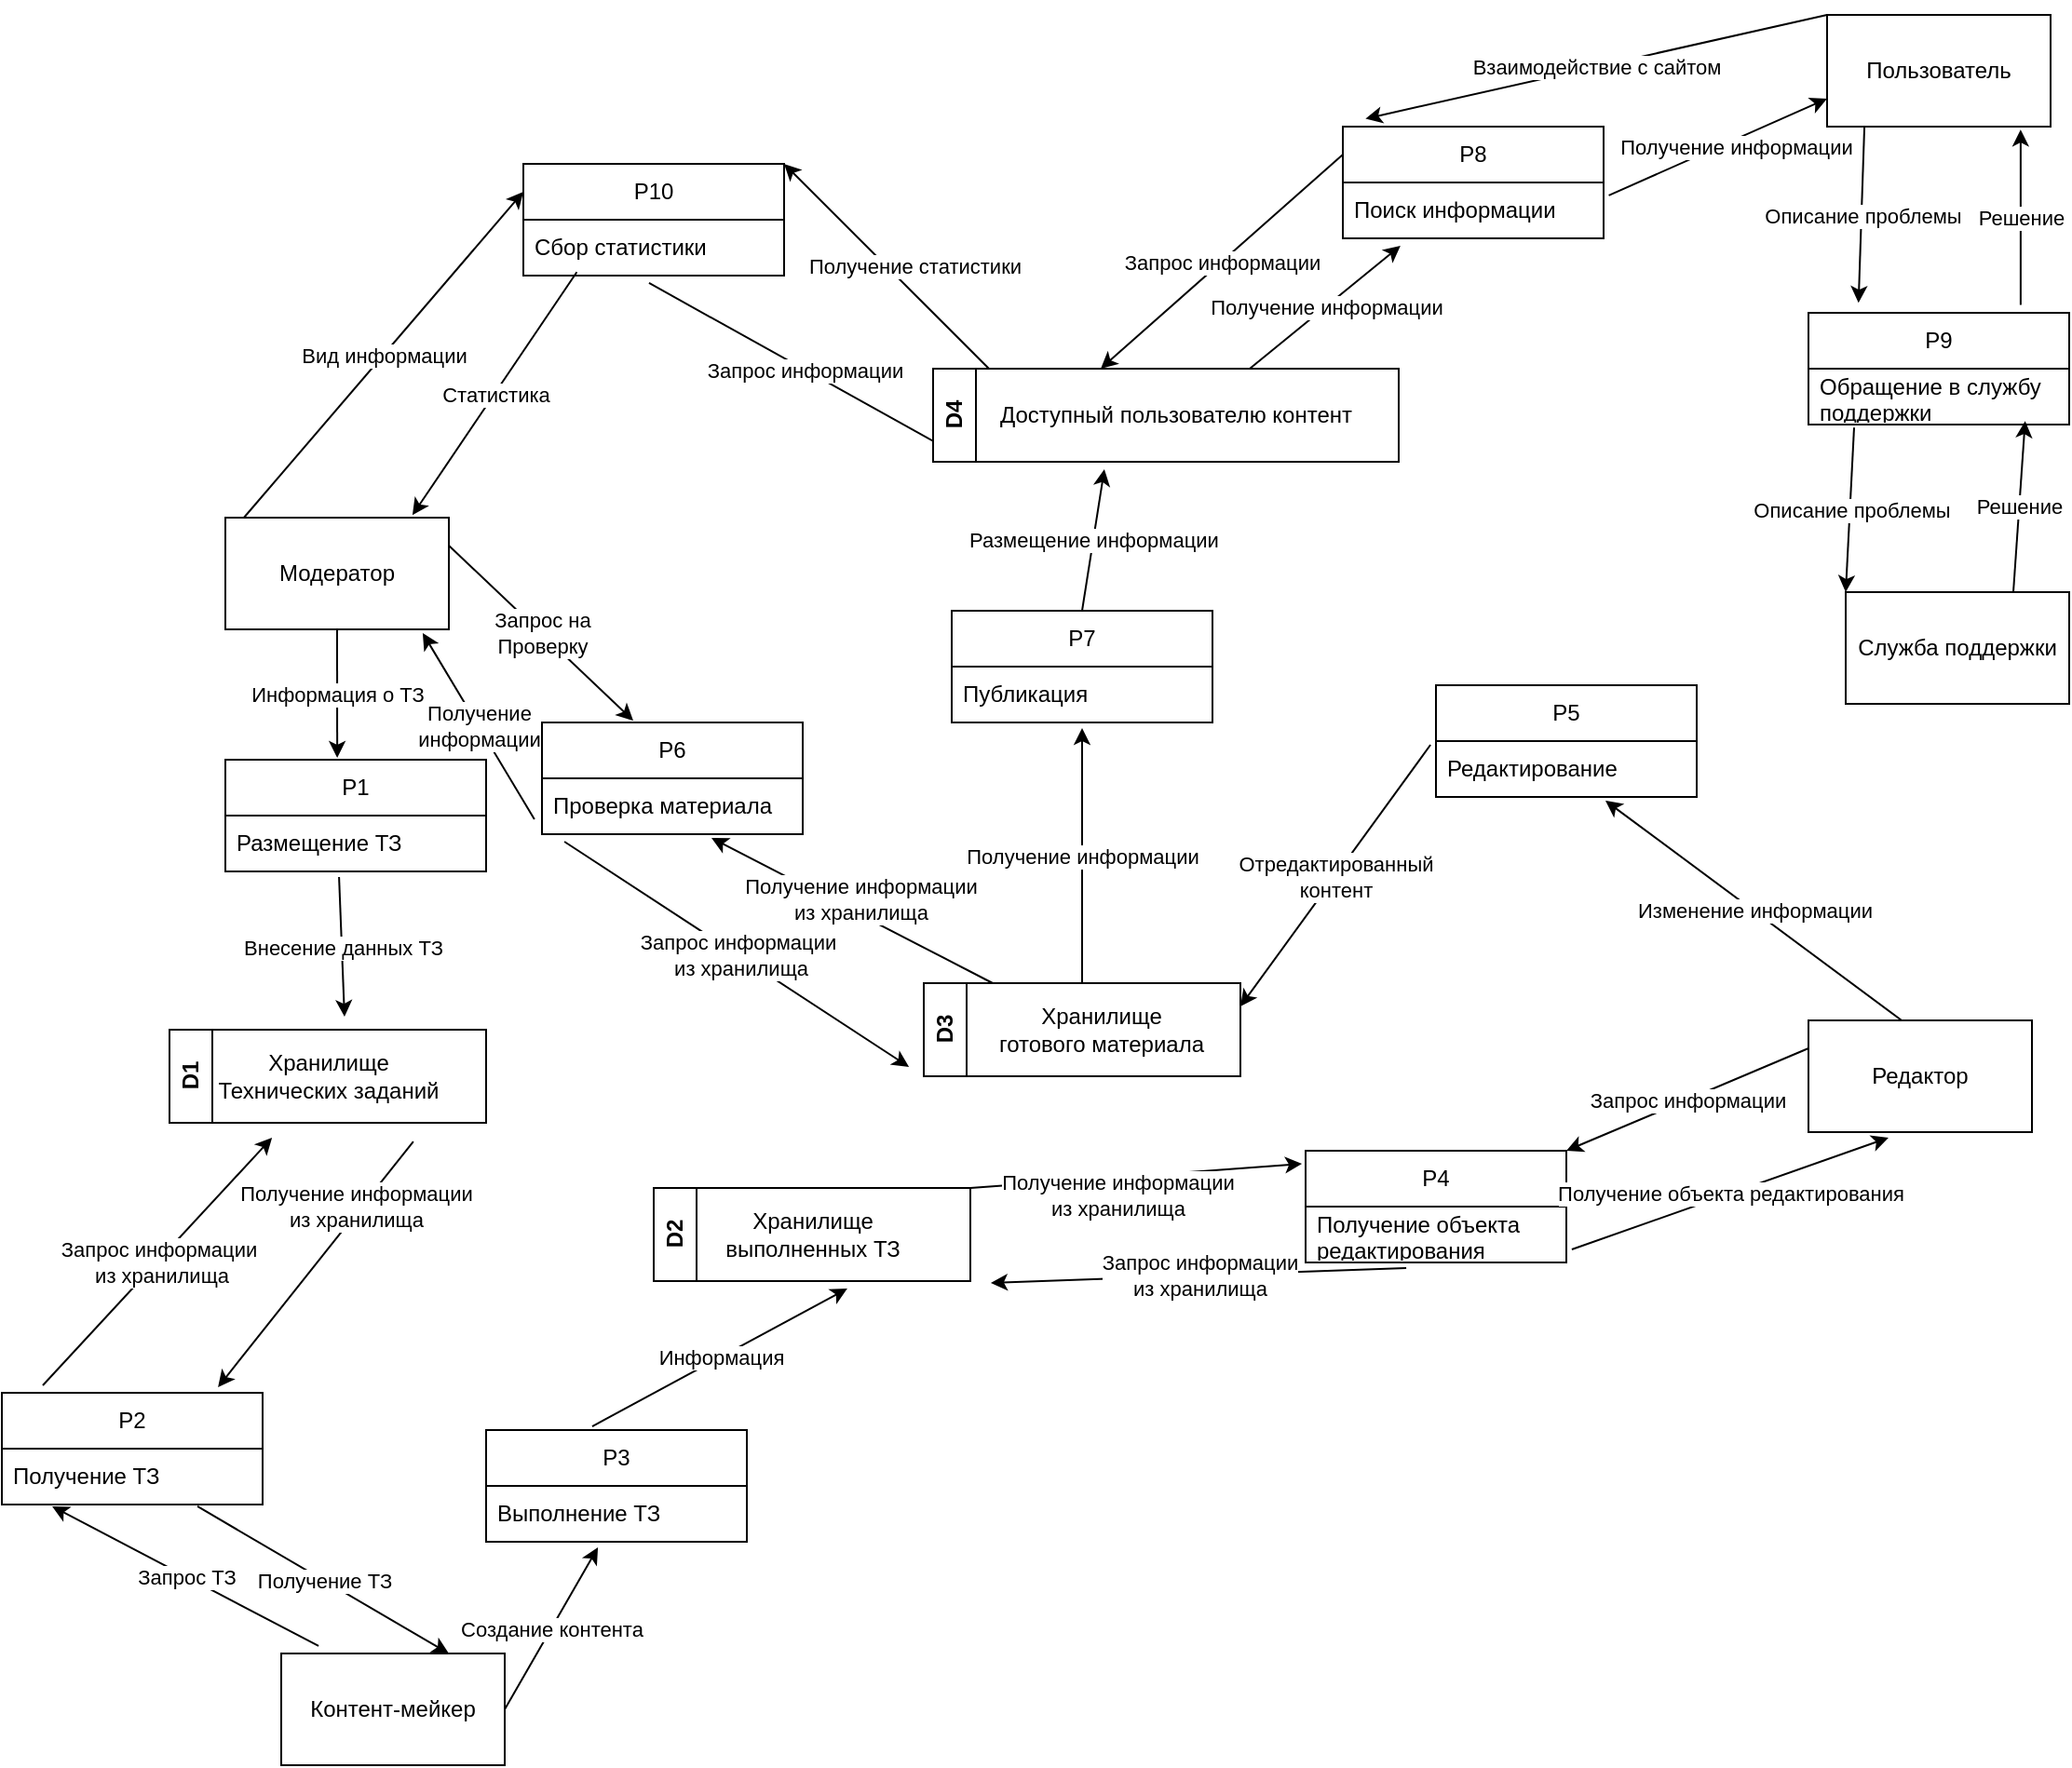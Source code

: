 <mxfile version="21.3.6" type="github">
  <diagram name="Страница 1" id="i-GliHA-8aLdqKmycOwT">
    <mxGraphModel dx="1969" dy="2096" grid="1" gridSize="10" guides="1" tooltips="1" connect="1" arrows="1" fold="1" page="1" pageScale="1" pageWidth="827" pageHeight="1169" math="0" shadow="0">
      <root>
        <mxCell id="0" />
        <mxCell id="1" parent="0" />
        <mxCell id="TMbMvBfTWcGdBChsrJtH-1" value="Модератор" style="rounded=0;whiteSpace=wrap;html=1;" vertex="1" parent="1">
          <mxGeometry x="220" y="70" width="120" height="60" as="geometry" />
        </mxCell>
        <mxCell id="TMbMvBfTWcGdBChsrJtH-2" value="P1" style="swimlane;fontStyle=0;childLayout=stackLayout;horizontal=1;startSize=30;horizontalStack=0;resizeParent=1;resizeParentMax=0;resizeLast=0;collapsible=1;marginBottom=0;whiteSpace=wrap;html=1;" vertex="1" parent="1">
          <mxGeometry x="220" y="200" width="140" height="60" as="geometry" />
        </mxCell>
        <mxCell id="TMbMvBfTWcGdBChsrJtH-3" value="Размещение ТЗ" style="text;strokeColor=none;fillColor=none;align=left;verticalAlign=middle;spacingLeft=4;spacingRight=4;overflow=hidden;points=[[0,0.5],[1,0.5]];portConstraint=eastwest;rotatable=0;whiteSpace=wrap;html=1;" vertex="1" parent="TMbMvBfTWcGdBChsrJtH-2">
          <mxGeometry y="30" width="140" height="30" as="geometry" />
        </mxCell>
        <mxCell id="TMbMvBfTWcGdBChsrJtH-6" value="" style="endArrow=classic;html=1;rounded=0;exitX=0.5;exitY=1;exitDx=0;exitDy=0;entryX=0.429;entryY=-0.017;entryDx=0;entryDy=0;entryPerimeter=0;" edge="1" parent="1" source="TMbMvBfTWcGdBChsrJtH-1" target="TMbMvBfTWcGdBChsrJtH-2">
          <mxGeometry relative="1" as="geometry">
            <mxPoint x="360" y="410" as="sourcePoint" />
            <mxPoint x="460" y="410" as="targetPoint" />
          </mxGeometry>
        </mxCell>
        <mxCell id="TMbMvBfTWcGdBChsrJtH-7" value="Информация о ТЗ" style="edgeLabel;resizable=0;html=1;align=center;verticalAlign=middle;" connectable="0" vertex="1" parent="TMbMvBfTWcGdBChsrJtH-6">
          <mxGeometry relative="1" as="geometry" />
        </mxCell>
        <mxCell id="TMbMvBfTWcGdBChsrJtH-13" value="" style="endArrow=classic;html=1;rounded=0;exitX=0.436;exitY=1.1;exitDx=0;exitDy=0;exitPerimeter=0;entryX=0.457;entryY=-0.033;entryDx=0;entryDy=0;entryPerimeter=0;" edge="1" parent="1" source="TMbMvBfTWcGdBChsrJtH-3">
          <mxGeometry relative="1" as="geometry">
            <mxPoint x="360" y="410" as="sourcePoint" />
            <mxPoint x="283.98" y="338.02" as="targetPoint" />
          </mxGeometry>
        </mxCell>
        <mxCell id="TMbMvBfTWcGdBChsrJtH-14" value="Внесение данных ТЗ" style="edgeLabel;resizable=0;html=1;align=center;verticalAlign=middle;" connectable="0" vertex="1" parent="TMbMvBfTWcGdBChsrJtH-13">
          <mxGeometry relative="1" as="geometry" />
        </mxCell>
        <mxCell id="TMbMvBfTWcGdBChsrJtH-19" value="Контент-мейкер" style="rounded=0;whiteSpace=wrap;html=1;" vertex="1" parent="1">
          <mxGeometry x="250" y="680" width="120" height="60" as="geometry" />
        </mxCell>
        <mxCell id="TMbMvBfTWcGdBChsrJtH-22" value="P2" style="swimlane;fontStyle=0;childLayout=stackLayout;horizontal=1;startSize=30;horizontalStack=0;resizeParent=1;resizeParentMax=0;resizeLast=0;collapsible=1;marginBottom=0;whiteSpace=wrap;html=1;" vertex="1" parent="1">
          <mxGeometry x="100" y="540" width="140" height="60" as="geometry" />
        </mxCell>
        <mxCell id="TMbMvBfTWcGdBChsrJtH-23" value="Получение ТЗ" style="text;strokeColor=none;fillColor=none;align=left;verticalAlign=middle;spacingLeft=4;spacingRight=4;overflow=hidden;points=[[0,0.5],[1,0.5]];portConstraint=eastwest;rotatable=0;whiteSpace=wrap;html=1;" vertex="1" parent="TMbMvBfTWcGdBChsrJtH-22">
          <mxGeometry y="30" width="140" height="30" as="geometry" />
        </mxCell>
        <mxCell id="TMbMvBfTWcGdBChsrJtH-26" value="" style="endArrow=classic;html=1;rounded=0;exitX=0.167;exitY=-0.067;exitDx=0;exitDy=0;exitPerimeter=0;entryX=0.193;entryY=1.033;entryDx=0;entryDy=0;entryPerimeter=0;" edge="1" parent="1" source="TMbMvBfTWcGdBChsrJtH-19" target="TMbMvBfTWcGdBChsrJtH-23">
          <mxGeometry relative="1" as="geometry">
            <mxPoint x="360" y="410" as="sourcePoint" />
            <mxPoint x="460" y="410" as="targetPoint" />
          </mxGeometry>
        </mxCell>
        <mxCell id="TMbMvBfTWcGdBChsrJtH-27" value="Запрос ТЗ" style="edgeLabel;resizable=0;html=1;align=center;verticalAlign=middle;" connectable="0" vertex="1" parent="TMbMvBfTWcGdBChsrJtH-26">
          <mxGeometry relative="1" as="geometry" />
        </mxCell>
        <mxCell id="TMbMvBfTWcGdBChsrJtH-28" value="" style="endArrow=classic;html=1;rounded=0;exitX=0.75;exitY=1.033;exitDx=0;exitDy=0;exitPerimeter=0;entryX=0.75;entryY=0;entryDx=0;entryDy=0;" edge="1" parent="1" source="TMbMvBfTWcGdBChsrJtH-23" target="TMbMvBfTWcGdBChsrJtH-19">
          <mxGeometry relative="1" as="geometry">
            <mxPoint x="360" y="410" as="sourcePoint" />
            <mxPoint x="460" y="410" as="targetPoint" />
          </mxGeometry>
        </mxCell>
        <mxCell id="TMbMvBfTWcGdBChsrJtH-29" value="Получение ТЗ" style="edgeLabel;resizable=0;html=1;align=center;verticalAlign=middle;" connectable="0" vertex="1" parent="TMbMvBfTWcGdBChsrJtH-28">
          <mxGeometry relative="1" as="geometry" />
        </mxCell>
        <mxCell id="TMbMvBfTWcGdBChsrJtH-30" value="" style="endArrow=classic;html=1;rounded=0;exitX=0.157;exitY=-0.067;exitDx=0;exitDy=0;exitPerimeter=0;entryX=0.179;entryY=1.1;entryDx=0;entryDy=0;entryPerimeter=0;" edge="1" parent="1" source="TMbMvBfTWcGdBChsrJtH-22">
          <mxGeometry relative="1" as="geometry">
            <mxPoint x="360" y="410" as="sourcePoint" />
            <mxPoint x="245.06" y="403" as="targetPoint" />
          </mxGeometry>
        </mxCell>
        <mxCell id="TMbMvBfTWcGdBChsrJtH-31" value="Запрос информации&lt;br&gt;&amp;nbsp;из хранилища" style="edgeLabel;resizable=0;html=1;align=center;verticalAlign=middle;" connectable="0" vertex="1" parent="TMbMvBfTWcGdBChsrJtH-30">
          <mxGeometry relative="1" as="geometry" />
        </mxCell>
        <mxCell id="TMbMvBfTWcGdBChsrJtH-32" value="" style="endArrow=classic;html=1;rounded=0;exitX=0.721;exitY=1.167;exitDx=0;exitDy=0;exitPerimeter=0;entryX=0.829;entryY=-0.05;entryDx=0;entryDy=0;entryPerimeter=0;" edge="1" parent="1" target="TMbMvBfTWcGdBChsrJtH-22">
          <mxGeometry relative="1" as="geometry">
            <mxPoint x="320.94" y="405.01" as="sourcePoint" />
            <mxPoint x="460" y="410" as="targetPoint" />
          </mxGeometry>
        </mxCell>
        <mxCell id="TMbMvBfTWcGdBChsrJtH-33" value="Получение информации&lt;br&gt;из хранилища" style="edgeLabel;resizable=0;html=1;align=center;verticalAlign=middle;" connectable="0" vertex="1" parent="TMbMvBfTWcGdBChsrJtH-32">
          <mxGeometry relative="1" as="geometry">
            <mxPoint x="21" y="-31" as="offset" />
          </mxGeometry>
        </mxCell>
        <mxCell id="TMbMvBfTWcGdBChsrJtH-34" value="P3" style="swimlane;fontStyle=0;childLayout=stackLayout;horizontal=1;startSize=30;horizontalStack=0;resizeParent=1;resizeParentMax=0;resizeLast=0;collapsible=1;marginBottom=0;whiteSpace=wrap;html=1;" vertex="1" parent="1">
          <mxGeometry x="360" y="560" width="140" height="60" as="geometry" />
        </mxCell>
        <mxCell id="TMbMvBfTWcGdBChsrJtH-35" value="Выполнение ТЗ" style="text;strokeColor=none;fillColor=none;align=left;verticalAlign=middle;spacingLeft=4;spacingRight=4;overflow=hidden;points=[[0,0.5],[1,0.5]];portConstraint=eastwest;rotatable=0;whiteSpace=wrap;html=1;" vertex="1" parent="TMbMvBfTWcGdBChsrJtH-34">
          <mxGeometry y="30" width="140" height="30" as="geometry" />
        </mxCell>
        <mxCell id="TMbMvBfTWcGdBChsrJtH-38" value="" style="endArrow=classic;html=1;rounded=0;exitX=1;exitY=0.5;exitDx=0;exitDy=0;entryX=0.429;entryY=1.1;entryDx=0;entryDy=0;entryPerimeter=0;" edge="1" parent="1" source="TMbMvBfTWcGdBChsrJtH-19" target="TMbMvBfTWcGdBChsrJtH-35">
          <mxGeometry relative="1" as="geometry">
            <mxPoint x="360" y="410" as="sourcePoint" />
            <mxPoint x="460" y="410" as="targetPoint" />
          </mxGeometry>
        </mxCell>
        <mxCell id="TMbMvBfTWcGdBChsrJtH-39" value="Создание контента" style="edgeLabel;resizable=0;html=1;align=center;verticalAlign=middle;" connectable="0" vertex="1" parent="TMbMvBfTWcGdBChsrJtH-38">
          <mxGeometry relative="1" as="geometry" />
        </mxCell>
        <mxCell id="TMbMvBfTWcGdBChsrJtH-44" value="" style="endArrow=classic;html=1;rounded=0;exitX=0.407;exitY=-0.033;exitDx=0;exitDy=0;exitPerimeter=0;entryX=0.457;entryY=1.133;entryDx=0;entryDy=0;entryPerimeter=0;" edge="1" parent="1" source="TMbMvBfTWcGdBChsrJtH-34">
          <mxGeometry relative="1" as="geometry">
            <mxPoint x="360" y="410" as="sourcePoint" />
            <mxPoint x="553.98" y="483.99" as="targetPoint" />
          </mxGeometry>
        </mxCell>
        <mxCell id="TMbMvBfTWcGdBChsrJtH-45" value="Информация" style="edgeLabel;resizable=0;html=1;align=center;verticalAlign=middle;" connectable="0" vertex="1" parent="TMbMvBfTWcGdBChsrJtH-44">
          <mxGeometry relative="1" as="geometry" />
        </mxCell>
        <mxCell id="TMbMvBfTWcGdBChsrJtH-50" value="Редактор" style="rounded=0;whiteSpace=wrap;html=1;" vertex="1" parent="1">
          <mxGeometry x="1070" y="340" width="120" height="60" as="geometry" />
        </mxCell>
        <mxCell id="TMbMvBfTWcGdBChsrJtH-51" value="P4" style="swimlane;fontStyle=0;childLayout=stackLayout;horizontal=1;startSize=30;horizontalStack=0;resizeParent=1;resizeParentMax=0;resizeLast=0;collapsible=1;marginBottom=0;whiteSpace=wrap;html=1;" vertex="1" parent="1">
          <mxGeometry x="800" y="410" width="140" height="60" as="geometry" />
        </mxCell>
        <mxCell id="TMbMvBfTWcGdBChsrJtH-52" value="Получение объекта редактирования" style="text;strokeColor=none;fillColor=none;align=left;verticalAlign=middle;spacingLeft=4;spacingRight=4;overflow=hidden;points=[[0,0.5],[1,0.5]];portConstraint=eastwest;rotatable=0;whiteSpace=wrap;html=1;" vertex="1" parent="TMbMvBfTWcGdBChsrJtH-51">
          <mxGeometry y="30" width="140" height="30" as="geometry" />
        </mxCell>
        <mxCell id="TMbMvBfTWcGdBChsrJtH-55" value="" style="endArrow=classic;html=1;rounded=0;exitX=0;exitY=0.25;exitDx=0;exitDy=0;entryX=1;entryY=0;entryDx=0;entryDy=0;" edge="1" parent="1" source="TMbMvBfTWcGdBChsrJtH-50" target="TMbMvBfTWcGdBChsrJtH-51">
          <mxGeometry relative="1" as="geometry">
            <mxPoint x="360" y="410" as="sourcePoint" />
            <mxPoint x="460" y="410" as="targetPoint" />
          </mxGeometry>
        </mxCell>
        <mxCell id="TMbMvBfTWcGdBChsrJtH-56" value="Запрос информации" style="edgeLabel;resizable=0;html=1;align=center;verticalAlign=middle;" connectable="0" vertex="1" parent="TMbMvBfTWcGdBChsrJtH-55">
          <mxGeometry relative="1" as="geometry" />
        </mxCell>
        <mxCell id="TMbMvBfTWcGdBChsrJtH-57" value="" style="endArrow=classic;html=1;rounded=0;entryX=0.358;entryY=1.05;entryDx=0;entryDy=0;entryPerimeter=0;exitX=1.021;exitY=0.767;exitDx=0;exitDy=0;exitPerimeter=0;" edge="1" parent="1" source="TMbMvBfTWcGdBChsrJtH-52" target="TMbMvBfTWcGdBChsrJtH-50">
          <mxGeometry relative="1" as="geometry">
            <mxPoint x="900" y="450" as="sourcePoint" />
            <mxPoint x="460" y="410" as="targetPoint" />
          </mxGeometry>
        </mxCell>
        <mxCell id="TMbMvBfTWcGdBChsrJtH-58" value="Получение объекта редактирования" style="edgeLabel;resizable=0;html=1;align=center;verticalAlign=middle;" connectable="0" vertex="1" parent="TMbMvBfTWcGdBChsrJtH-57">
          <mxGeometry relative="1" as="geometry" />
        </mxCell>
        <mxCell id="TMbMvBfTWcGdBChsrJtH-59" value="" style="endArrow=classic;html=1;rounded=0;exitX=0.386;exitY=1.1;exitDx=0;exitDy=0;exitPerimeter=0;entryX=1.007;entryY=1.033;entryDx=0;entryDy=0;entryPerimeter=0;" edge="1" parent="1" source="TMbMvBfTWcGdBChsrJtH-52">
          <mxGeometry relative="1" as="geometry">
            <mxPoint x="740" y="380" as="sourcePoint" />
            <mxPoint x="630.98" y="480.99" as="targetPoint" />
          </mxGeometry>
        </mxCell>
        <mxCell id="TMbMvBfTWcGdBChsrJtH-60" value="Запрос информации&lt;br&gt;из хранилища" style="edgeLabel;resizable=0;html=1;align=center;verticalAlign=middle;" connectable="0" vertex="1" parent="TMbMvBfTWcGdBChsrJtH-59">
          <mxGeometry relative="1" as="geometry" />
        </mxCell>
        <mxCell id="TMbMvBfTWcGdBChsrJtH-61" value="" style="endArrow=classic;html=1;rounded=0;entryX=-0.014;entryY=0.117;entryDx=0;entryDy=0;entryPerimeter=0;exitX=1;exitY=0;exitDx=0;exitDy=0;" edge="1" parent="1" source="TMbMvBfTWcGdBChsrJtH-146" target="TMbMvBfTWcGdBChsrJtH-51">
          <mxGeometry relative="1" as="geometry">
            <mxPoint x="589" y="419" as="sourcePoint" />
            <mxPoint x="460" y="410" as="targetPoint" />
          </mxGeometry>
        </mxCell>
        <mxCell id="TMbMvBfTWcGdBChsrJtH-62" value="Получение информации&lt;br&gt;из хранилища" style="edgeLabel;resizable=0;html=1;align=center;verticalAlign=middle;" connectable="0" vertex="1" parent="TMbMvBfTWcGdBChsrJtH-61">
          <mxGeometry relative="1" as="geometry">
            <mxPoint x="-11" y="10" as="offset" />
          </mxGeometry>
        </mxCell>
        <mxCell id="TMbMvBfTWcGdBChsrJtH-63" value="P5" style="swimlane;fontStyle=0;childLayout=stackLayout;horizontal=1;startSize=30;horizontalStack=0;resizeParent=1;resizeParentMax=0;resizeLast=0;collapsible=1;marginBottom=0;whiteSpace=wrap;html=1;" vertex="1" parent="1">
          <mxGeometry x="870" y="160" width="140" height="60" as="geometry" />
        </mxCell>
        <mxCell id="TMbMvBfTWcGdBChsrJtH-64" value="Редактирование" style="text;strokeColor=none;fillColor=none;align=left;verticalAlign=middle;spacingLeft=4;spacingRight=4;overflow=hidden;points=[[0,0.5],[1,0.5]];portConstraint=eastwest;rotatable=0;whiteSpace=wrap;html=1;" vertex="1" parent="TMbMvBfTWcGdBChsrJtH-63">
          <mxGeometry y="30" width="140" height="30" as="geometry" />
        </mxCell>
        <mxCell id="TMbMvBfTWcGdBChsrJtH-67" value="" style="endArrow=classic;html=1;rounded=0;entryX=0.65;entryY=1.067;entryDx=0;entryDy=0;entryPerimeter=0;exitX=0.417;exitY=0;exitDx=0;exitDy=0;exitPerimeter=0;" edge="1" parent="1" source="TMbMvBfTWcGdBChsrJtH-50" target="TMbMvBfTWcGdBChsrJtH-64">
          <mxGeometry relative="1" as="geometry">
            <mxPoint x="360" y="410" as="sourcePoint" />
            <mxPoint x="460" y="410" as="targetPoint" />
          </mxGeometry>
        </mxCell>
        <mxCell id="TMbMvBfTWcGdBChsrJtH-68" value="Изменение информации" style="edgeLabel;resizable=0;html=1;align=center;verticalAlign=middle;" connectable="0" vertex="1" parent="TMbMvBfTWcGdBChsrJtH-67">
          <mxGeometry relative="1" as="geometry" />
        </mxCell>
        <mxCell id="TMbMvBfTWcGdBChsrJtH-73" value="" style="endArrow=classic;html=1;rounded=0;exitX=-0.021;exitY=0.067;exitDx=0;exitDy=0;exitPerimeter=0;entryX=1;entryY=0.25;entryDx=0;entryDy=0;" edge="1" parent="1" source="TMbMvBfTWcGdBChsrJtH-64" target="TMbMvBfTWcGdBChsrJtH-148">
          <mxGeometry relative="1" as="geometry">
            <mxPoint x="360" y="410" as="sourcePoint" />
            <mxPoint x="730.98" y="343" as="targetPoint" />
          </mxGeometry>
        </mxCell>
        <mxCell id="TMbMvBfTWcGdBChsrJtH-74" value="Отредактированный&lt;br&gt;контент" style="edgeLabel;resizable=0;html=1;align=center;verticalAlign=middle;" connectable="0" vertex="1" parent="TMbMvBfTWcGdBChsrJtH-73">
          <mxGeometry relative="1" as="geometry" />
        </mxCell>
        <mxCell id="TMbMvBfTWcGdBChsrJtH-76" value="P6" style="swimlane;fontStyle=0;childLayout=stackLayout;horizontal=1;startSize=30;horizontalStack=0;resizeParent=1;resizeParentMax=0;resizeLast=0;collapsible=1;marginBottom=0;whiteSpace=wrap;html=1;" vertex="1" parent="1">
          <mxGeometry x="390" y="180" width="140" height="60" as="geometry" />
        </mxCell>
        <mxCell id="TMbMvBfTWcGdBChsrJtH-79" value="Проверка материала" style="text;strokeColor=none;fillColor=none;align=left;verticalAlign=middle;spacingLeft=4;spacingRight=4;overflow=hidden;points=[[0,0.5],[1,0.5]];portConstraint=eastwest;rotatable=0;whiteSpace=wrap;html=1;" vertex="1" parent="TMbMvBfTWcGdBChsrJtH-76">
          <mxGeometry y="30" width="140" height="30" as="geometry" />
        </mxCell>
        <mxCell id="TMbMvBfTWcGdBChsrJtH-80" value="" style="endArrow=classic;html=1;rounded=0;entryX=0.883;entryY=1.033;entryDx=0;entryDy=0;entryPerimeter=0;exitX=-0.029;exitY=0.733;exitDx=0;exitDy=0;exitPerimeter=0;" edge="1" parent="1" source="TMbMvBfTWcGdBChsrJtH-79" target="TMbMvBfTWcGdBChsrJtH-1">
          <mxGeometry relative="1" as="geometry">
            <mxPoint x="450" y="390" as="sourcePoint" />
            <mxPoint x="550" y="390" as="targetPoint" />
          </mxGeometry>
        </mxCell>
        <mxCell id="TMbMvBfTWcGdBChsrJtH-81" value="Получение&lt;br&gt;информации" style="edgeLabel;resizable=0;html=1;align=center;verticalAlign=middle;" connectable="0" vertex="1" parent="TMbMvBfTWcGdBChsrJtH-80">
          <mxGeometry relative="1" as="geometry" />
        </mxCell>
        <mxCell id="TMbMvBfTWcGdBChsrJtH-84" value="" style="endArrow=classic;html=1;rounded=0;exitX=1;exitY=0.25;exitDx=0;exitDy=0;entryX=0.35;entryY=-0.017;entryDx=0;entryDy=0;entryPerimeter=0;" edge="1" parent="1" source="TMbMvBfTWcGdBChsrJtH-1" target="TMbMvBfTWcGdBChsrJtH-76">
          <mxGeometry relative="1" as="geometry">
            <mxPoint x="360" y="410" as="sourcePoint" />
            <mxPoint x="460" y="410" as="targetPoint" />
          </mxGeometry>
        </mxCell>
        <mxCell id="TMbMvBfTWcGdBChsrJtH-85" value="Запрос на&lt;br&gt;Проверку" style="edgeLabel;resizable=0;html=1;align=center;verticalAlign=middle;" connectable="0" vertex="1" parent="TMbMvBfTWcGdBChsrJtH-84">
          <mxGeometry relative="1" as="geometry" />
        </mxCell>
        <mxCell id="TMbMvBfTWcGdBChsrJtH-88" value="" style="endArrow=classic;html=1;rounded=0;exitX=0.086;exitY=1.133;exitDx=0;exitDy=0;exitPerimeter=0;entryX=-0.021;entryY=0.833;entryDx=0;entryDy=0;entryPerimeter=0;" edge="1" parent="1" source="TMbMvBfTWcGdBChsrJtH-79">
          <mxGeometry relative="1" as="geometry">
            <mxPoint x="132" y="546" as="sourcePoint" />
            <mxPoint x="587.06" y="364.99" as="targetPoint" />
          </mxGeometry>
        </mxCell>
        <mxCell id="TMbMvBfTWcGdBChsrJtH-89" value="Запрос информации&lt;br&gt;&amp;nbsp;из хранилища" style="edgeLabel;resizable=0;html=1;align=center;verticalAlign=middle;" connectable="0" vertex="1" parent="TMbMvBfTWcGdBChsrJtH-88">
          <mxGeometry relative="1" as="geometry" />
        </mxCell>
        <mxCell id="TMbMvBfTWcGdBChsrJtH-90" value="" style="endArrow=classic;html=1;rounded=0;entryX=0.65;entryY=1.067;entryDx=0;entryDy=0;entryPerimeter=0;" edge="1" parent="1" target="TMbMvBfTWcGdBChsrJtH-79">
          <mxGeometry relative="1" as="geometry">
            <mxPoint x="632" y="320" as="sourcePoint" />
            <mxPoint x="226" y="547" as="targetPoint" />
          </mxGeometry>
        </mxCell>
        <mxCell id="TMbMvBfTWcGdBChsrJtH-91" value="Получение информации&lt;br&gt;из хранилища" style="edgeLabel;resizable=0;html=1;align=center;verticalAlign=middle;" connectable="0" vertex="1" parent="TMbMvBfTWcGdBChsrJtH-90">
          <mxGeometry relative="1" as="geometry">
            <mxPoint x="4" y="-6" as="offset" />
          </mxGeometry>
        </mxCell>
        <mxCell id="TMbMvBfTWcGdBChsrJtH-96" value="P7" style="swimlane;fontStyle=0;childLayout=stackLayout;horizontal=1;startSize=30;horizontalStack=0;resizeParent=1;resizeParentMax=0;resizeLast=0;collapsible=1;marginBottom=0;whiteSpace=wrap;html=1;" vertex="1" parent="1">
          <mxGeometry x="610" y="120" width="140" height="60" as="geometry" />
        </mxCell>
        <mxCell id="TMbMvBfTWcGdBChsrJtH-97" value="Публикация" style="text;strokeColor=none;fillColor=none;align=left;verticalAlign=middle;spacingLeft=4;spacingRight=4;overflow=hidden;points=[[0,0.5],[1,0.5]];portConstraint=eastwest;rotatable=0;whiteSpace=wrap;html=1;" vertex="1" parent="TMbMvBfTWcGdBChsrJtH-96">
          <mxGeometry y="30" width="140" height="30" as="geometry" />
        </mxCell>
        <mxCell id="TMbMvBfTWcGdBChsrJtH-100" value="" style="endArrow=classic;html=1;rounded=0;entryX=0.5;entryY=1.1;entryDx=0;entryDy=0;entryPerimeter=0;exitX=0.5;exitY=0;exitDx=0;exitDy=0;" edge="1" parent="1" source="TMbMvBfTWcGdBChsrJtH-148" target="TMbMvBfTWcGdBChsrJtH-97">
          <mxGeometry relative="1" as="geometry">
            <mxPoint x="669.94" y="310" as="sourcePoint" />
            <mxPoint x="460" y="310" as="targetPoint" />
          </mxGeometry>
        </mxCell>
        <mxCell id="TMbMvBfTWcGdBChsrJtH-101" value="Получение информации" style="edgeLabel;resizable=0;html=1;align=center;verticalAlign=middle;" connectable="0" vertex="1" parent="TMbMvBfTWcGdBChsrJtH-100">
          <mxGeometry relative="1" as="geometry" />
        </mxCell>
        <mxCell id="TMbMvBfTWcGdBChsrJtH-102" value="" style="endArrow=classic;html=1;rounded=0;entryX=0.514;entryY=1.133;entryDx=0;entryDy=0;entryPerimeter=0;exitX=0.5;exitY=0;exitDx=0;exitDy=0;" edge="1" parent="1" source="TMbMvBfTWcGdBChsrJtH-96">
          <mxGeometry relative="1" as="geometry">
            <mxPoint x="360" y="310" as="sourcePoint" />
            <mxPoint x="691.96" y="43.99" as="targetPoint" />
          </mxGeometry>
        </mxCell>
        <mxCell id="TMbMvBfTWcGdBChsrJtH-103" value="Размещение информации" style="edgeLabel;resizable=0;html=1;align=center;verticalAlign=middle;" connectable="0" vertex="1" parent="TMbMvBfTWcGdBChsrJtH-102">
          <mxGeometry relative="1" as="geometry" />
        </mxCell>
        <mxCell id="TMbMvBfTWcGdBChsrJtH-104" value="Пользователь" style="rounded=0;whiteSpace=wrap;html=1;" vertex="1" parent="1">
          <mxGeometry x="1080" y="-200" width="120" height="60" as="geometry" />
        </mxCell>
        <mxCell id="TMbMvBfTWcGdBChsrJtH-105" value="P8" style="swimlane;fontStyle=0;childLayout=stackLayout;horizontal=1;startSize=30;horizontalStack=0;resizeParent=1;resizeParentMax=0;resizeLast=0;collapsible=1;marginBottom=0;whiteSpace=wrap;html=1;" vertex="1" parent="1">
          <mxGeometry x="820" y="-140" width="140" height="60" as="geometry" />
        </mxCell>
        <mxCell id="TMbMvBfTWcGdBChsrJtH-106" value="Поиск информации" style="text;strokeColor=none;fillColor=none;align=left;verticalAlign=middle;spacingLeft=4;spacingRight=4;overflow=hidden;points=[[0,0.5],[1,0.5]];portConstraint=eastwest;rotatable=0;whiteSpace=wrap;html=1;" vertex="1" parent="TMbMvBfTWcGdBChsrJtH-105">
          <mxGeometry y="30" width="140" height="30" as="geometry" />
        </mxCell>
        <mxCell id="TMbMvBfTWcGdBChsrJtH-109" value="" style="endArrow=classic;html=1;rounded=0;exitX=0;exitY=0;exitDx=0;exitDy=0;entryX=0.087;entryY=-0.071;entryDx=0;entryDy=0;entryPerimeter=0;" edge="1" parent="1" source="TMbMvBfTWcGdBChsrJtH-104" target="TMbMvBfTWcGdBChsrJtH-105">
          <mxGeometry relative="1" as="geometry">
            <mxPoint x="280" y="220" as="sourcePoint" />
            <mxPoint x="380" y="220" as="targetPoint" />
          </mxGeometry>
        </mxCell>
        <mxCell id="TMbMvBfTWcGdBChsrJtH-110" value="Взаимодействие с сайтом" style="edgeLabel;resizable=0;html=1;align=center;verticalAlign=middle;" connectable="0" vertex="1" parent="TMbMvBfTWcGdBChsrJtH-109">
          <mxGeometry relative="1" as="geometry" />
        </mxCell>
        <mxCell id="TMbMvBfTWcGdBChsrJtH-111" value="" style="endArrow=classic;html=1;rounded=0;entryX=0;entryY=0.75;entryDx=0;entryDy=0;exitX=1.02;exitY=0.231;exitDx=0;exitDy=0;exitPerimeter=0;" edge="1" parent="1" source="TMbMvBfTWcGdBChsrJtH-106" target="TMbMvBfTWcGdBChsrJtH-104">
          <mxGeometry relative="1" as="geometry">
            <mxPoint x="960" y="30" as="sourcePoint" />
            <mxPoint x="1060" y="30" as="targetPoint" />
          </mxGeometry>
        </mxCell>
        <mxCell id="TMbMvBfTWcGdBChsrJtH-112" value="Получение информации" style="edgeLabel;resizable=0;html=1;align=center;verticalAlign=middle;" connectable="0" vertex="1" parent="TMbMvBfTWcGdBChsrJtH-111">
          <mxGeometry relative="1" as="geometry">
            <mxPoint x="9" as="offset" />
          </mxGeometry>
        </mxCell>
        <mxCell id="TMbMvBfTWcGdBChsrJtH-113" value="" style="endArrow=classic;html=1;rounded=0;exitX=0;exitY=0.25;exitDx=0;exitDy=0;" edge="1" parent="1" source="TMbMvBfTWcGdBChsrJtH-105">
          <mxGeometry relative="1" as="geometry">
            <mxPoint x="280" y="220" as="sourcePoint" />
            <mxPoint x="690" y="-10" as="targetPoint" />
          </mxGeometry>
        </mxCell>
        <mxCell id="TMbMvBfTWcGdBChsrJtH-114" value="Запрос информации" style="edgeLabel;resizable=0;html=1;align=center;verticalAlign=middle;" connectable="0" vertex="1" parent="TMbMvBfTWcGdBChsrJtH-113">
          <mxGeometry relative="1" as="geometry" />
        </mxCell>
        <mxCell id="TMbMvBfTWcGdBChsrJtH-115" value="" style="endArrow=classic;html=1;rounded=0;entryX=0.221;entryY=1.133;entryDx=0;entryDy=0;entryPerimeter=0;" edge="1" parent="1" target="TMbMvBfTWcGdBChsrJtH-106">
          <mxGeometry relative="1" as="geometry">
            <mxPoint x="770" y="-10" as="sourcePoint" />
            <mxPoint x="380" y="220" as="targetPoint" />
          </mxGeometry>
        </mxCell>
        <mxCell id="TMbMvBfTWcGdBChsrJtH-116" value="Получение информации" style="edgeLabel;resizable=0;html=1;align=center;verticalAlign=middle;" connectable="0" vertex="1" parent="TMbMvBfTWcGdBChsrJtH-115">
          <mxGeometry relative="1" as="geometry" />
        </mxCell>
        <mxCell id="TMbMvBfTWcGdBChsrJtH-117" value="P10" style="swimlane;fontStyle=0;childLayout=stackLayout;horizontal=1;startSize=30;horizontalStack=0;resizeParent=1;resizeParentMax=0;resizeLast=0;collapsible=1;marginBottom=0;whiteSpace=wrap;html=1;" vertex="1" parent="1">
          <mxGeometry x="380" y="-120" width="140" height="60" as="geometry" />
        </mxCell>
        <mxCell id="TMbMvBfTWcGdBChsrJtH-118" value="Сбор статистики" style="text;strokeColor=none;fillColor=none;align=left;verticalAlign=middle;spacingLeft=4;spacingRight=4;overflow=hidden;points=[[0,0.5],[1,0.5]];portConstraint=eastwest;rotatable=0;whiteSpace=wrap;html=1;" vertex="1" parent="TMbMvBfTWcGdBChsrJtH-117">
          <mxGeometry y="30" width="140" height="30" as="geometry" />
        </mxCell>
        <mxCell id="TMbMvBfTWcGdBChsrJtH-121" value="" style="endArrow=classic;html=1;rounded=0;exitX=0.083;exitY=0;exitDx=0;exitDy=0;exitPerimeter=0;entryX=0;entryY=0.25;entryDx=0;entryDy=0;" edge="1" parent="1" source="TMbMvBfTWcGdBChsrJtH-1" target="TMbMvBfTWcGdBChsrJtH-117">
          <mxGeometry relative="1" as="geometry">
            <mxPoint x="180" y="-50" as="sourcePoint" />
            <mxPoint x="280" y="-50" as="targetPoint" />
          </mxGeometry>
        </mxCell>
        <mxCell id="TMbMvBfTWcGdBChsrJtH-122" value="Вид информации" style="edgeLabel;resizable=0;html=1;align=center;verticalAlign=middle;" connectable="0" vertex="1" parent="TMbMvBfTWcGdBChsrJtH-121">
          <mxGeometry relative="1" as="geometry" />
        </mxCell>
        <mxCell id="TMbMvBfTWcGdBChsrJtH-124" value="" style="endArrow=classic;html=1;rounded=0;exitX=0.205;exitY=0.937;exitDx=0;exitDy=0;exitPerimeter=0;entryX=0.837;entryY=-0.022;entryDx=0;entryDy=0;entryPerimeter=0;" edge="1" parent="1" source="TMbMvBfTWcGdBChsrJtH-118" target="TMbMvBfTWcGdBChsrJtH-1">
          <mxGeometry relative="1" as="geometry">
            <mxPoint x="280" y="220" as="sourcePoint" />
            <mxPoint x="380" y="220" as="targetPoint" />
          </mxGeometry>
        </mxCell>
        <mxCell id="TMbMvBfTWcGdBChsrJtH-125" value="Статистика" style="edgeLabel;resizable=0;html=1;align=center;verticalAlign=middle;" connectable="0" vertex="1" parent="TMbMvBfTWcGdBChsrJtH-124">
          <mxGeometry relative="1" as="geometry" />
        </mxCell>
        <mxCell id="TMbMvBfTWcGdBChsrJtH-126" value="" style="endArrow=classic;html=1;rounded=0;exitX=0.482;exitY=1.133;exitDx=0;exitDy=0;exitPerimeter=0;entryX=-0.039;entryY=0.898;entryDx=0;entryDy=0;entryPerimeter=0;" edge="1" parent="1" source="TMbMvBfTWcGdBChsrJtH-118">
          <mxGeometry relative="1" as="geometry">
            <mxPoint x="280" y="220" as="sourcePoint" />
            <mxPoint x="614.54" y="36.94" as="targetPoint" />
          </mxGeometry>
        </mxCell>
        <mxCell id="TMbMvBfTWcGdBChsrJtH-127" value="Запрос информации" style="edgeLabel;resizable=0;html=1;align=center;verticalAlign=middle;" connectable="0" vertex="1" parent="TMbMvBfTWcGdBChsrJtH-126">
          <mxGeometry relative="1" as="geometry" />
        </mxCell>
        <mxCell id="TMbMvBfTWcGdBChsrJtH-128" value="" style="endArrow=classic;html=1;rounded=0;entryX=1;entryY=0;entryDx=0;entryDy=0;" edge="1" parent="1" target="TMbMvBfTWcGdBChsrJtH-117">
          <mxGeometry relative="1" as="geometry">
            <mxPoint x="630" y="-10" as="sourcePoint" />
            <mxPoint x="380" y="220" as="targetPoint" />
          </mxGeometry>
        </mxCell>
        <mxCell id="TMbMvBfTWcGdBChsrJtH-129" value="Получение статистики" style="edgeLabel;resizable=0;html=1;align=center;verticalAlign=middle;" connectable="0" vertex="1" parent="TMbMvBfTWcGdBChsrJtH-128">
          <mxGeometry relative="1" as="geometry">
            <mxPoint x="15" as="offset" />
          </mxGeometry>
        </mxCell>
        <mxCell id="TMbMvBfTWcGdBChsrJtH-130" value="P9" style="swimlane;fontStyle=0;childLayout=stackLayout;horizontal=1;startSize=30;horizontalStack=0;resizeParent=1;resizeParentMax=0;resizeLast=0;collapsible=1;marginBottom=0;whiteSpace=wrap;html=1;" vertex="1" parent="1">
          <mxGeometry x="1070" y="-40" width="140" height="60" as="geometry" />
        </mxCell>
        <mxCell id="TMbMvBfTWcGdBChsrJtH-131" value="Обращение в службу поддержки" style="text;strokeColor=none;fillColor=none;align=left;verticalAlign=middle;spacingLeft=4;spacingRight=4;overflow=hidden;points=[[0,0.5],[1,0.5]];portConstraint=eastwest;rotatable=0;whiteSpace=wrap;html=1;" vertex="1" parent="TMbMvBfTWcGdBChsrJtH-130">
          <mxGeometry y="30" width="140" height="30" as="geometry" />
        </mxCell>
        <mxCell id="TMbMvBfTWcGdBChsrJtH-134" value="Служба поддержки" style="rounded=0;whiteSpace=wrap;html=1;" vertex="1" parent="1">
          <mxGeometry x="1090" y="110" width="120" height="60" as="geometry" />
        </mxCell>
        <mxCell id="TMbMvBfTWcGdBChsrJtH-135" value="" style="endArrow=classic;html=1;rounded=0;exitX=0.167;exitY=1;exitDx=0;exitDy=0;exitPerimeter=0;entryX=0.192;entryY=-0.09;entryDx=0;entryDy=0;entryPerimeter=0;" edge="1" parent="1" source="TMbMvBfTWcGdBChsrJtH-104" target="TMbMvBfTWcGdBChsrJtH-130">
          <mxGeometry relative="1" as="geometry">
            <mxPoint x="280" y="220" as="sourcePoint" />
            <mxPoint x="380" y="220" as="targetPoint" />
          </mxGeometry>
        </mxCell>
        <mxCell id="TMbMvBfTWcGdBChsrJtH-136" value="Описание проблемы" style="edgeLabel;resizable=0;html=1;align=center;verticalAlign=middle;" connectable="0" vertex="1" parent="TMbMvBfTWcGdBChsrJtH-135">
          <mxGeometry relative="1" as="geometry" />
        </mxCell>
        <mxCell id="TMbMvBfTWcGdBChsrJtH-137" value="" style="endArrow=classic;html=1;rounded=0;exitX=0.175;exitY=1.055;exitDx=0;exitDy=0;exitPerimeter=0;entryX=0;entryY=0;entryDx=0;entryDy=0;" edge="1" parent="1" source="TMbMvBfTWcGdBChsrJtH-131" target="TMbMvBfTWcGdBChsrJtH-134">
          <mxGeometry relative="1" as="geometry">
            <mxPoint x="1063" y="40" as="sourcePoint" />
            <mxPoint x="1060" y="135" as="targetPoint" />
          </mxGeometry>
        </mxCell>
        <mxCell id="TMbMvBfTWcGdBChsrJtH-138" value="Описание проблемы" style="edgeLabel;resizable=0;html=1;align=center;verticalAlign=middle;" connectable="0" vertex="1" parent="TMbMvBfTWcGdBChsrJtH-137">
          <mxGeometry relative="1" as="geometry" />
        </mxCell>
        <mxCell id="TMbMvBfTWcGdBChsrJtH-139" value="" style="endArrow=classic;html=1;rounded=0;entryX=0.866;entryY=1.027;entryDx=0;entryDy=0;entryPerimeter=0;exitX=0.814;exitY=-0.071;exitDx=0;exitDy=0;exitPerimeter=0;" edge="1" parent="1" source="TMbMvBfTWcGdBChsrJtH-130" target="TMbMvBfTWcGdBChsrJtH-104">
          <mxGeometry relative="1" as="geometry">
            <mxPoint x="840" y="90" as="sourcePoint" />
            <mxPoint x="940" y="90" as="targetPoint" />
          </mxGeometry>
        </mxCell>
        <mxCell id="TMbMvBfTWcGdBChsrJtH-140" value="Решение" style="edgeLabel;resizable=0;html=1;align=center;verticalAlign=middle;" connectable="0" vertex="1" parent="TMbMvBfTWcGdBChsrJtH-139">
          <mxGeometry relative="1" as="geometry" />
        </mxCell>
        <mxCell id="TMbMvBfTWcGdBChsrJtH-141" value="" style="endArrow=classic;html=1;rounded=0;entryX=0.831;entryY=0.937;entryDx=0;entryDy=0;entryPerimeter=0;exitX=0.75;exitY=0;exitDx=0;exitDy=0;" edge="1" parent="1" source="TMbMvBfTWcGdBChsrJtH-134" target="TMbMvBfTWcGdBChsrJtH-131">
          <mxGeometry relative="1" as="geometry">
            <mxPoint x="1180" y="114" as="sourcePoint" />
            <mxPoint x="1180" y="20" as="targetPoint" />
          </mxGeometry>
        </mxCell>
        <mxCell id="TMbMvBfTWcGdBChsrJtH-142" value="Решение" style="edgeLabel;resizable=0;html=1;align=center;verticalAlign=middle;" connectable="0" vertex="1" parent="TMbMvBfTWcGdBChsrJtH-141">
          <mxGeometry relative="1" as="geometry" />
        </mxCell>
        <mxCell id="TMbMvBfTWcGdBChsrJtH-144" value="D1" style="swimlane;horizontal=0;whiteSpace=wrap;html=1;startSize=23;" vertex="1" parent="1">
          <mxGeometry x="190" y="345" width="170" height="50" as="geometry" />
        </mxCell>
        <mxCell id="TMbMvBfTWcGdBChsrJtH-145" value="Хранилище&lt;br&gt;Технических заданий" style="text;html=1;align=center;verticalAlign=middle;resizable=0;points=[];autosize=1;strokeColor=none;fillColor=none;" vertex="1" parent="TMbMvBfTWcGdBChsrJtH-144">
          <mxGeometry x="15" y="5" width="140" height="40" as="geometry" />
        </mxCell>
        <mxCell id="TMbMvBfTWcGdBChsrJtH-146" value="D2" style="swimlane;horizontal=0;whiteSpace=wrap;html=1;startSize=23;" vertex="1" parent="1">
          <mxGeometry x="450" y="430" width="170" height="50" as="geometry" />
        </mxCell>
        <mxCell id="TMbMvBfTWcGdBChsrJtH-147" value="Хранилище&lt;br&gt;выполненных ТЗ" style="text;html=1;align=center;verticalAlign=middle;resizable=0;points=[];autosize=1;strokeColor=none;fillColor=none;" vertex="1" parent="TMbMvBfTWcGdBChsrJtH-146">
          <mxGeometry x="25" y="5" width="120" height="40" as="geometry" />
        </mxCell>
        <mxCell id="TMbMvBfTWcGdBChsrJtH-148" value="D3" style="swimlane;horizontal=0;whiteSpace=wrap;html=1;startSize=23;" vertex="1" parent="1">
          <mxGeometry x="595" y="320" width="170" height="50" as="geometry" />
        </mxCell>
        <mxCell id="TMbMvBfTWcGdBChsrJtH-149" value="Хранилище&lt;br&gt;готового материала" style="text;html=1;align=center;verticalAlign=middle;resizable=0;points=[];autosize=1;strokeColor=none;fillColor=none;" vertex="1" parent="TMbMvBfTWcGdBChsrJtH-148">
          <mxGeometry x="25" y="5" width="140" height="40" as="geometry" />
        </mxCell>
        <mxCell id="TMbMvBfTWcGdBChsrJtH-150" value="D4" style="swimlane;horizontal=0;whiteSpace=wrap;html=1;startSize=23;" vertex="1" parent="1">
          <mxGeometry x="600" y="-10" width="250" height="50" as="geometry" />
        </mxCell>
        <mxCell id="TMbMvBfTWcGdBChsrJtH-151" value="Доступный пользователю контент" style="text;html=1;align=center;verticalAlign=middle;resizable=0;points=[];autosize=1;strokeColor=none;fillColor=none;" vertex="1" parent="TMbMvBfTWcGdBChsrJtH-150">
          <mxGeometry x="20" y="10" width="220" height="30" as="geometry" />
        </mxCell>
      </root>
    </mxGraphModel>
  </diagram>
</mxfile>
